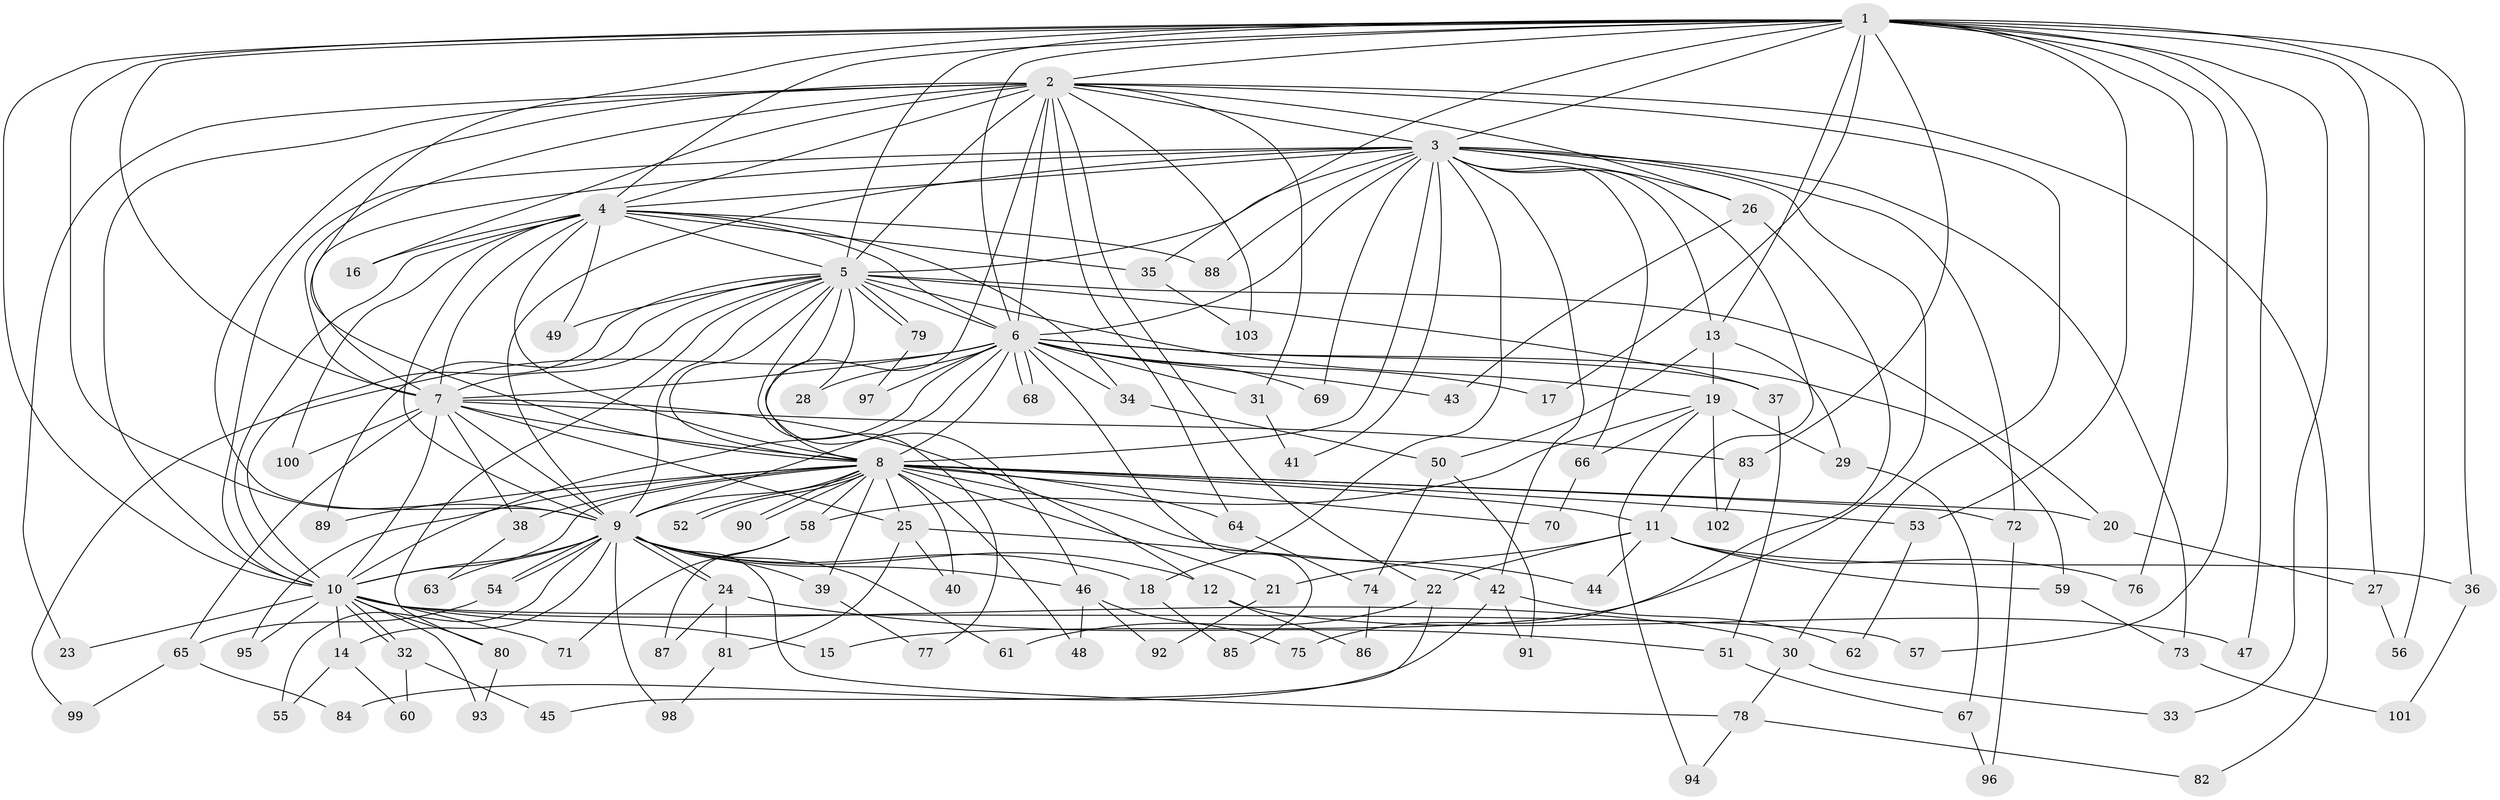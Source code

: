 // Generated by graph-tools (version 1.1) at 2025/25/03/09/25 03:25:41]
// undirected, 103 vertices, 231 edges
graph export_dot {
graph [start="1"]
  node [color=gray90,style=filled];
  1;
  2;
  3;
  4;
  5;
  6;
  7;
  8;
  9;
  10;
  11;
  12;
  13;
  14;
  15;
  16;
  17;
  18;
  19;
  20;
  21;
  22;
  23;
  24;
  25;
  26;
  27;
  28;
  29;
  30;
  31;
  32;
  33;
  34;
  35;
  36;
  37;
  38;
  39;
  40;
  41;
  42;
  43;
  44;
  45;
  46;
  47;
  48;
  49;
  50;
  51;
  52;
  53;
  54;
  55;
  56;
  57;
  58;
  59;
  60;
  61;
  62;
  63;
  64;
  65;
  66;
  67;
  68;
  69;
  70;
  71;
  72;
  73;
  74;
  75;
  76;
  77;
  78;
  79;
  80;
  81;
  82;
  83;
  84;
  85;
  86;
  87;
  88;
  89;
  90;
  91;
  92;
  93;
  94;
  95;
  96;
  97;
  98;
  99;
  100;
  101;
  102;
  103;
  1 -- 2;
  1 -- 3;
  1 -- 4;
  1 -- 5;
  1 -- 6;
  1 -- 7;
  1 -- 8;
  1 -- 9;
  1 -- 10;
  1 -- 13;
  1 -- 17;
  1 -- 27;
  1 -- 33;
  1 -- 35;
  1 -- 36;
  1 -- 47;
  1 -- 53;
  1 -- 56;
  1 -- 57;
  1 -- 76;
  1 -- 83;
  2 -- 3;
  2 -- 4;
  2 -- 5;
  2 -- 6;
  2 -- 7;
  2 -- 8;
  2 -- 9;
  2 -- 10;
  2 -- 16;
  2 -- 22;
  2 -- 23;
  2 -- 26;
  2 -- 30;
  2 -- 31;
  2 -- 64;
  2 -- 82;
  2 -- 103;
  3 -- 4;
  3 -- 5;
  3 -- 6;
  3 -- 7;
  3 -- 8;
  3 -- 9;
  3 -- 10;
  3 -- 11;
  3 -- 13;
  3 -- 15;
  3 -- 18;
  3 -- 26;
  3 -- 41;
  3 -- 42;
  3 -- 66;
  3 -- 69;
  3 -- 72;
  3 -- 73;
  3 -- 88;
  4 -- 5;
  4 -- 6;
  4 -- 7;
  4 -- 8;
  4 -- 9;
  4 -- 10;
  4 -- 16;
  4 -- 34;
  4 -- 35;
  4 -- 49;
  4 -- 88;
  4 -- 100;
  5 -- 6;
  5 -- 7;
  5 -- 8;
  5 -- 9;
  5 -- 10;
  5 -- 19;
  5 -- 20;
  5 -- 28;
  5 -- 37;
  5 -- 46;
  5 -- 49;
  5 -- 77;
  5 -- 79;
  5 -- 79;
  5 -- 80;
  5 -- 89;
  6 -- 7;
  6 -- 8;
  6 -- 9;
  6 -- 10;
  6 -- 17;
  6 -- 28;
  6 -- 31;
  6 -- 34;
  6 -- 37;
  6 -- 43;
  6 -- 59;
  6 -- 68;
  6 -- 68;
  6 -- 69;
  6 -- 85;
  6 -- 97;
  6 -- 99;
  7 -- 8;
  7 -- 9;
  7 -- 10;
  7 -- 12;
  7 -- 25;
  7 -- 38;
  7 -- 65;
  7 -- 83;
  7 -- 100;
  8 -- 9;
  8 -- 10;
  8 -- 11;
  8 -- 20;
  8 -- 21;
  8 -- 25;
  8 -- 38;
  8 -- 39;
  8 -- 40;
  8 -- 44;
  8 -- 48;
  8 -- 52;
  8 -- 52;
  8 -- 53;
  8 -- 58;
  8 -- 64;
  8 -- 70;
  8 -- 72;
  8 -- 89;
  8 -- 90;
  8 -- 90;
  8 -- 95;
  9 -- 10;
  9 -- 12;
  9 -- 14;
  9 -- 18;
  9 -- 24;
  9 -- 24;
  9 -- 39;
  9 -- 46;
  9 -- 54;
  9 -- 54;
  9 -- 55;
  9 -- 61;
  9 -- 63;
  9 -- 78;
  9 -- 98;
  10 -- 14;
  10 -- 15;
  10 -- 23;
  10 -- 30;
  10 -- 32;
  10 -- 32;
  10 -- 57;
  10 -- 71;
  10 -- 80;
  10 -- 93;
  10 -- 95;
  11 -- 21;
  11 -- 22;
  11 -- 36;
  11 -- 44;
  11 -- 59;
  11 -- 76;
  12 -- 47;
  12 -- 86;
  13 -- 19;
  13 -- 29;
  13 -- 50;
  14 -- 55;
  14 -- 60;
  18 -- 85;
  19 -- 29;
  19 -- 58;
  19 -- 66;
  19 -- 94;
  19 -- 102;
  20 -- 27;
  21 -- 92;
  22 -- 45;
  22 -- 61;
  24 -- 51;
  24 -- 81;
  24 -- 87;
  25 -- 40;
  25 -- 42;
  25 -- 81;
  26 -- 43;
  26 -- 75;
  27 -- 56;
  29 -- 67;
  30 -- 33;
  30 -- 78;
  31 -- 41;
  32 -- 45;
  32 -- 60;
  34 -- 50;
  35 -- 103;
  36 -- 101;
  37 -- 51;
  38 -- 63;
  39 -- 77;
  42 -- 62;
  42 -- 84;
  42 -- 91;
  46 -- 48;
  46 -- 75;
  46 -- 92;
  50 -- 74;
  50 -- 91;
  51 -- 67;
  53 -- 62;
  54 -- 65;
  58 -- 71;
  58 -- 87;
  59 -- 73;
  64 -- 74;
  65 -- 84;
  65 -- 99;
  66 -- 70;
  67 -- 96;
  72 -- 96;
  73 -- 101;
  74 -- 86;
  78 -- 82;
  78 -- 94;
  79 -- 97;
  80 -- 93;
  81 -- 98;
  83 -- 102;
}
